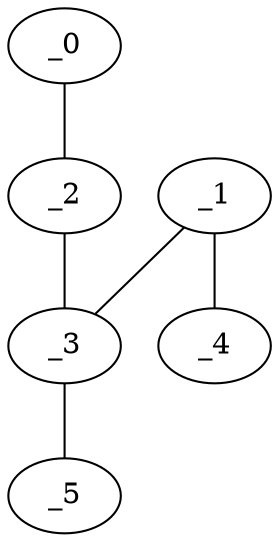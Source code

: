 graph XP1_0076 {
	_0	 [x="2.29542",
		y="2.34665"];
	_2	 [x="0.391272",
		y="0.412543"];
	_0 -- _2;
	_1	 [x="0.51",
		y=3];
	_3	 [x="2.49",
		y="0.5"];
	_1 -- _3;
	_4	 [x="0.476658",
		y="1.94404"];
	_1 -- _4;
	_2 -- _3;
	_5	 [x="0.127999",
		y="2.72106"];
	_3 -- _5;
}
